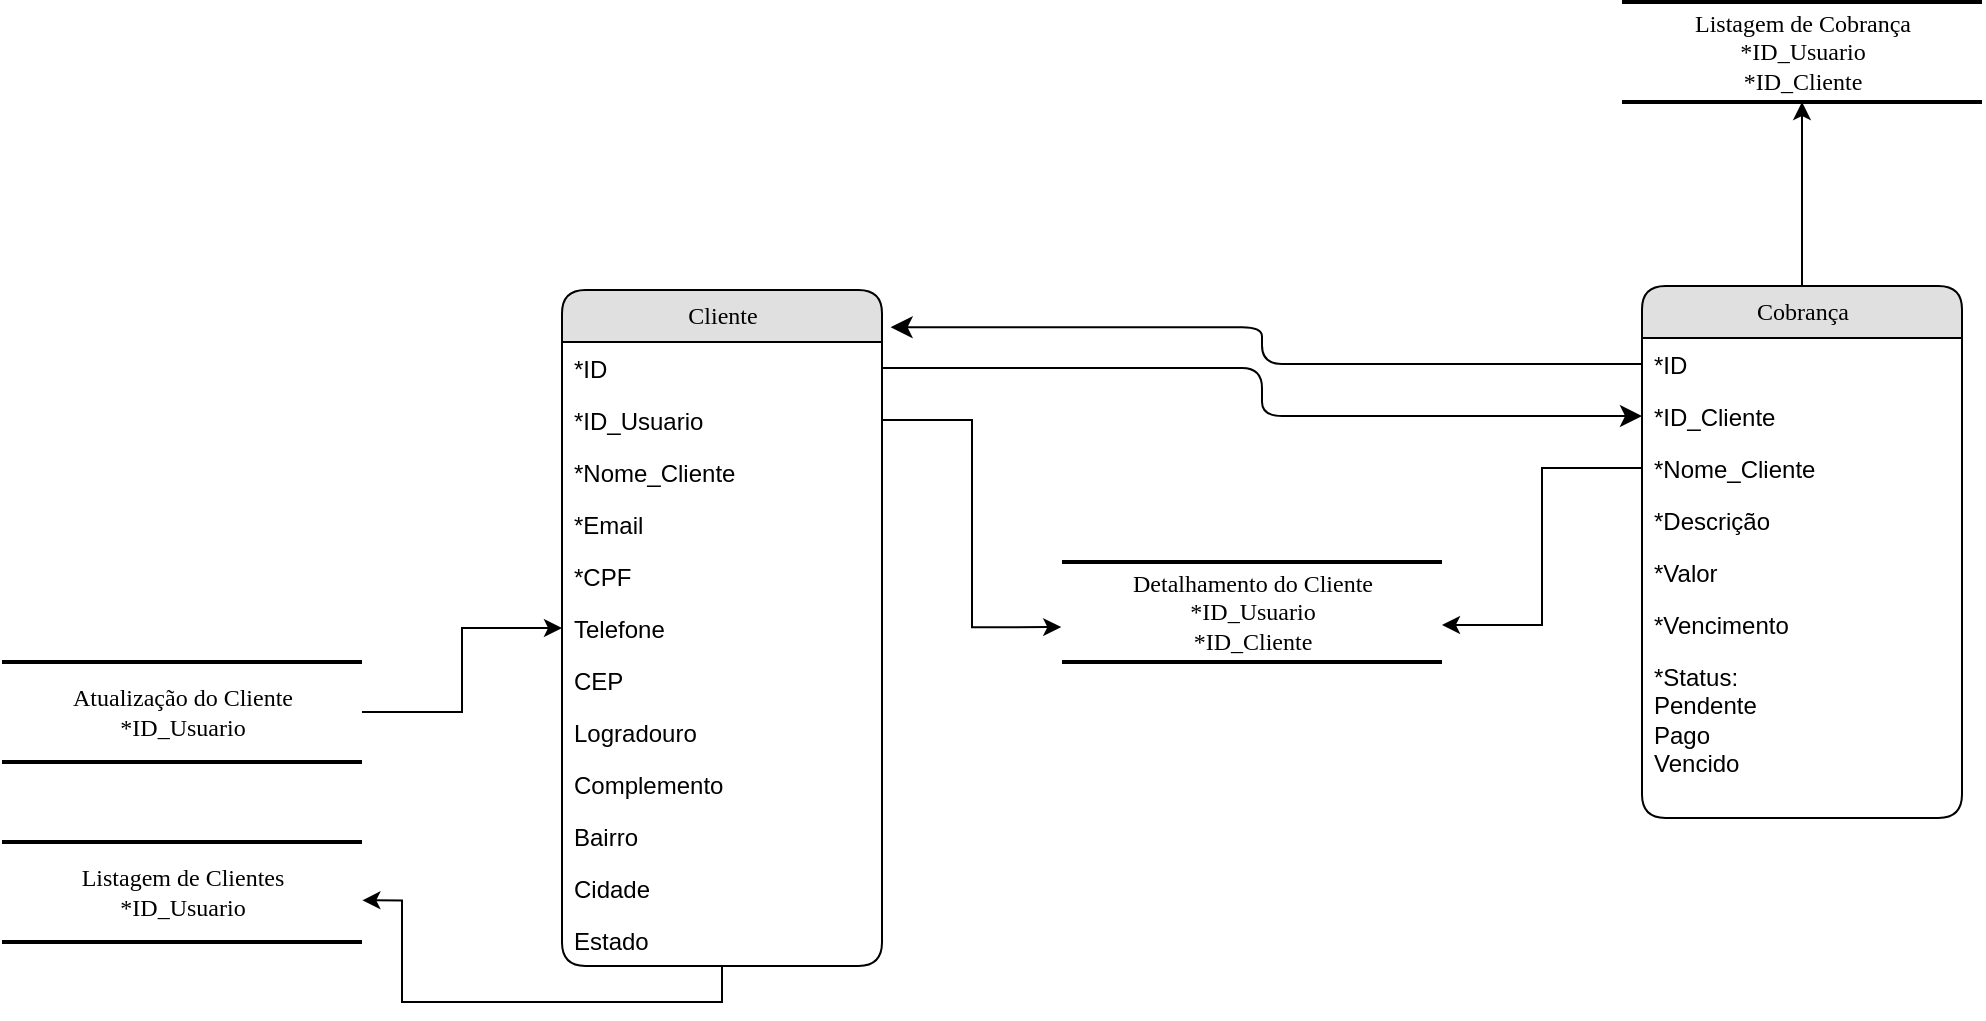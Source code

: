 <mxfile version="22.1.3" type="github">
  <diagram name="Page-1" id="b520641d-4fe3-3701-9064-5fc419738815">
    <mxGraphModel dx="1097" dy="607" grid="1" gridSize="10" guides="1" tooltips="1" connect="1" arrows="1" fold="1" page="1" pageScale="1" pageWidth="1100" pageHeight="850" background="none" math="0" shadow="0">
      <root>
        <mxCell id="0" />
        <mxCell id="1" parent="0" />
        <mxCell id="Zm4vIwyWhvjDK9uSqo7d-25" style="edgeStyle=orthogonalEdgeStyle;rounded=0;orthogonalLoop=1;jettySize=auto;html=1;exitX=0.5;exitY=1;exitDx=0;exitDy=0;entryX=1.001;entryY=0.583;entryDx=0;entryDy=0;entryPerimeter=0;" parent="1" source="21ea969265ad0168-6" target="Zm4vIwyWhvjDK9uSqo7d-17" edge="1">
          <mxGeometry relative="1" as="geometry">
            <mxPoint x="330" y="778" as="targetPoint" />
            <mxPoint x="390" y="590" as="sourcePoint" />
            <Array as="points">
              <mxPoint x="410" y="650" />
              <mxPoint x="250" y="650" />
              <mxPoint x="250" y="599" />
            </Array>
          </mxGeometry>
        </mxCell>
        <mxCell id="21ea969265ad0168-6" value="Cliente" style="swimlane;html=1;fontStyle=0;childLayout=stackLayout;horizontal=1;startSize=26;fillColor=#e0e0e0;horizontalStack=0;resizeParent=1;resizeLast=0;collapsible=1;marginBottom=0;swimlaneFillColor=#ffffff;align=center;rounded=1;shadow=0;comic=0;labelBackgroundColor=none;strokeWidth=1;fontFamily=Verdana;fontSize=12" parent="1" vertex="1">
          <mxGeometry x="330" y="294" width="160" height="338" as="geometry">
            <mxRectangle x="330" y="294" width="90" height="30" as="alternateBounds" />
          </mxGeometry>
        </mxCell>
        <mxCell id="21ea969265ad0168-8" value="*ID" style="text;html=1;strokeColor=none;fillColor=none;spacingLeft=4;spacingRight=4;whiteSpace=wrap;overflow=hidden;rotatable=0;points=[[0,0.5],[1,0.5]];portConstraint=eastwest;" parent="21ea969265ad0168-6" vertex="1">
          <mxGeometry y="26" width="160" height="26" as="geometry" />
        </mxCell>
        <mxCell id="21ea969265ad0168-9" value="*ID_Usuario" style="text;html=1;strokeColor=none;fillColor=none;spacingLeft=4;spacingRight=4;whiteSpace=wrap;overflow=hidden;rotatable=0;points=[[0,0.5],[1,0.5]];portConstraint=eastwest;" parent="21ea969265ad0168-6" vertex="1">
          <mxGeometry y="52" width="160" height="26" as="geometry" />
        </mxCell>
        <mxCell id="dYqnrLu6PczNR9kObSGK-1" value="*Nome_Cliente" style="text;html=1;strokeColor=none;fillColor=none;spacingLeft=4;spacingRight=4;whiteSpace=wrap;overflow=hidden;rotatable=0;points=[[0,0.5],[1,0.5]];portConstraint=eastwest;" vertex="1" parent="21ea969265ad0168-6">
          <mxGeometry y="78" width="160" height="26" as="geometry" />
        </mxCell>
        <mxCell id="dYqnrLu6PczNR9kObSGK-2" value="*Email" style="text;html=1;strokeColor=none;fillColor=none;spacingLeft=4;spacingRight=4;whiteSpace=wrap;overflow=hidden;rotatable=0;points=[[0,0.5],[1,0.5]];portConstraint=eastwest;" vertex="1" parent="21ea969265ad0168-6">
          <mxGeometry y="104" width="160" height="26" as="geometry" />
        </mxCell>
        <mxCell id="dYqnrLu6PczNR9kObSGK-3" value="*CPF" style="text;html=1;strokeColor=none;fillColor=none;spacingLeft=4;spacingRight=4;whiteSpace=wrap;overflow=hidden;rotatable=0;points=[[0,0.5],[1,0.5]];portConstraint=eastwest;" vertex="1" parent="21ea969265ad0168-6">
          <mxGeometry y="130" width="160" height="26" as="geometry" />
        </mxCell>
        <mxCell id="dYqnrLu6PczNR9kObSGK-4" value="Telefone" style="text;html=1;strokeColor=none;fillColor=none;spacingLeft=4;spacingRight=4;whiteSpace=wrap;overflow=hidden;rotatable=0;points=[[0,0.5],[1,0.5]];portConstraint=eastwest;" vertex="1" parent="21ea969265ad0168-6">
          <mxGeometry y="156" width="160" height="26" as="geometry" />
        </mxCell>
        <mxCell id="dYqnrLu6PczNR9kObSGK-5" value="CEP" style="text;html=1;strokeColor=none;fillColor=none;spacingLeft=4;spacingRight=4;whiteSpace=wrap;overflow=hidden;rotatable=0;points=[[0,0.5],[1,0.5]];portConstraint=eastwest;" vertex="1" parent="21ea969265ad0168-6">
          <mxGeometry y="182" width="160" height="26" as="geometry" />
        </mxCell>
        <mxCell id="dYqnrLu6PczNR9kObSGK-6" value="Logradouro" style="text;html=1;strokeColor=none;fillColor=none;spacingLeft=4;spacingRight=4;whiteSpace=wrap;overflow=hidden;rotatable=0;points=[[0,0.5],[1,0.5]];portConstraint=eastwest;" vertex="1" parent="21ea969265ad0168-6">
          <mxGeometry y="208" width="160" height="26" as="geometry" />
        </mxCell>
        <mxCell id="dYqnrLu6PczNR9kObSGK-9" value="Complemento" style="text;html=1;strokeColor=none;fillColor=none;spacingLeft=4;spacingRight=4;whiteSpace=wrap;overflow=hidden;rotatable=0;points=[[0,0.5],[1,0.5]];portConstraint=eastwest;" vertex="1" parent="21ea969265ad0168-6">
          <mxGeometry y="234" width="160" height="26" as="geometry" />
        </mxCell>
        <mxCell id="dYqnrLu6PczNR9kObSGK-10" value="Bairro" style="text;html=1;strokeColor=none;fillColor=none;spacingLeft=4;spacingRight=4;whiteSpace=wrap;overflow=hidden;rotatable=0;points=[[0,0.5],[1,0.5]];portConstraint=eastwest;" vertex="1" parent="21ea969265ad0168-6">
          <mxGeometry y="260" width="160" height="26" as="geometry" />
        </mxCell>
        <mxCell id="dYqnrLu6PczNR9kObSGK-8" value="Cidade" style="text;html=1;strokeColor=none;fillColor=none;spacingLeft=4;spacingRight=4;whiteSpace=wrap;overflow=hidden;rotatable=0;points=[[0,0.5],[1,0.5]];portConstraint=eastwest;" vertex="1" parent="21ea969265ad0168-6">
          <mxGeometry y="286" width="160" height="26" as="geometry" />
        </mxCell>
        <mxCell id="dYqnrLu6PczNR9kObSGK-7" value="Estado" style="text;html=1;strokeColor=none;fillColor=none;spacingLeft=4;spacingRight=4;whiteSpace=wrap;overflow=hidden;rotatable=0;points=[[0,0.5],[1,0.5]];portConstraint=eastwest;" vertex="1" parent="21ea969265ad0168-6">
          <mxGeometry y="312" width="160" height="26" as="geometry" />
        </mxCell>
        <mxCell id="Zm4vIwyWhvjDK9uSqo7d-21" value="" style="edgeStyle=orthogonalEdgeStyle;rounded=0;orthogonalLoop=1;jettySize=auto;html=1;" parent="1" source="21ea969265ad0168-10" target="Zm4vIwyWhvjDK9uSqo7d-20" edge="1">
          <mxGeometry relative="1" as="geometry" />
        </mxCell>
        <mxCell id="21ea969265ad0168-10" value="Cobrança" style="swimlane;html=1;fontStyle=0;childLayout=stackLayout;horizontal=1;startSize=26;fillColor=#e0e0e0;horizontalStack=0;resizeParent=1;resizeLast=0;collapsible=1;marginBottom=0;swimlaneFillColor=#ffffff;align=center;rounded=1;shadow=0;comic=0;labelBackgroundColor=none;strokeWidth=1;fontFamily=Verdana;fontSize=12" parent="1" vertex="1">
          <mxGeometry x="870" y="292" width="160" height="266" as="geometry" />
        </mxCell>
        <mxCell id="21ea969265ad0168-11" value="*ID" style="text;html=1;strokeColor=none;fillColor=none;spacingLeft=4;spacingRight=4;whiteSpace=wrap;overflow=hidden;rotatable=0;points=[[0,0.5],[1,0.5]];portConstraint=eastwest;" parent="21ea969265ad0168-10" vertex="1">
          <mxGeometry y="26" width="160" height="26" as="geometry" />
        </mxCell>
        <mxCell id="21ea969265ad0168-12" value="*ID_Cliente" style="text;html=1;strokeColor=none;fillColor=none;spacingLeft=4;spacingRight=4;whiteSpace=wrap;overflow=hidden;rotatable=0;points=[[0,0.5],[1,0.5]];portConstraint=eastwest;" parent="21ea969265ad0168-10" vertex="1">
          <mxGeometry y="52" width="160" height="26" as="geometry" />
        </mxCell>
        <mxCell id="21ea969265ad0168-52" value="*Nome_Cliente" style="text;html=1;strokeColor=none;fillColor=none;spacingLeft=4;spacingRight=4;whiteSpace=wrap;overflow=hidden;rotatable=0;points=[[0,0.5],[1,0.5]];portConstraint=eastwest;" parent="21ea969265ad0168-10" vertex="1">
          <mxGeometry y="78" width="160" height="26" as="geometry" />
        </mxCell>
        <mxCell id="21ea969265ad0168-13" value="*Descrição" style="text;html=1;strokeColor=none;fillColor=none;spacingLeft=4;spacingRight=4;whiteSpace=wrap;overflow=hidden;rotatable=0;points=[[0,0.5],[1,0.5]];portConstraint=eastwest;" parent="21ea969265ad0168-10" vertex="1">
          <mxGeometry y="104" width="160" height="26" as="geometry" />
        </mxCell>
        <mxCell id="Zm4vIwyWhvjDK9uSqo7d-1" value="*Valor" style="text;html=1;strokeColor=none;fillColor=none;spacingLeft=4;spacingRight=4;whiteSpace=wrap;overflow=hidden;rotatable=0;points=[[0,0.5],[1,0.5]];portConstraint=eastwest;" parent="21ea969265ad0168-10" vertex="1">
          <mxGeometry y="130" width="160" height="26" as="geometry" />
        </mxCell>
        <mxCell id="Zm4vIwyWhvjDK9uSqo7d-2" value="*Vencimento" style="text;html=1;strokeColor=none;fillColor=none;spacingLeft=4;spacingRight=4;whiteSpace=wrap;overflow=hidden;rotatable=0;points=[[0,0.5],[1,0.5]];portConstraint=eastwest;" parent="21ea969265ad0168-10" vertex="1">
          <mxGeometry y="156" width="160" height="26" as="geometry" />
        </mxCell>
        <mxCell id="Zm4vIwyWhvjDK9uSqo7d-3" value="*Status:&lt;br&gt;&lt;span style=&quot;background-color: initial;&quot;&gt;Pendente&amp;nbsp;&lt;br&gt;&lt;/span&gt;&lt;span style=&quot;background-color: initial;&quot;&gt;Pago&amp;nbsp;&lt;br&gt;&lt;/span&gt;&lt;span style=&quot;background-color: initial;&quot;&gt;Vencido&lt;/span&gt;&lt;span style=&quot;background-color: initial;&quot;&gt;&lt;br&gt;&lt;/span&gt;" style="text;html=1;strokeColor=none;fillColor=none;spacingLeft=4;spacingRight=4;whiteSpace=wrap;overflow=hidden;rotatable=0;points=[[0,0.5],[1,0.5]];portConstraint=eastwest;" parent="21ea969265ad0168-10" vertex="1">
          <mxGeometry y="182" width="160" height="68" as="geometry" />
        </mxCell>
        <mxCell id="21ea969265ad0168-39" style="edgeStyle=orthogonalEdgeStyle;html=1;entryX=0;entryY=0.5;labelBackgroundColor=none;startFill=0;startSize=8;endFill=1;endSize=8;fontFamily=Verdana;fontSize=12;exitX=1;exitY=0.5;" parent="1" source="21ea969265ad0168-8" target="21ea969265ad0168-12" edge="1">
          <mxGeometry relative="1" as="geometry">
            <Array as="points" />
          </mxGeometry>
        </mxCell>
        <mxCell id="21ea969265ad0168-40" style="edgeStyle=orthogonalEdgeStyle;html=1;exitX=0;exitY=0.5;entryX=1.027;entryY=0.055;labelBackgroundColor=none;startFill=0;startSize=8;endFill=1;endSize=8;fontFamily=Verdana;fontSize=12;entryDx=0;entryDy=0;entryPerimeter=0;" parent="1" source="21ea969265ad0168-11" target="21ea969265ad0168-6" edge="1">
          <mxGeometry relative="1" as="geometry" />
        </mxCell>
        <mxCell id="Zm4vIwyWhvjDK9uSqo7d-6" value="Atualização do Cliente&lt;br&gt;*ID_Usuario" style="html=1;rounded=0;shadow=0;comic=0;labelBackgroundColor=none;strokeWidth=2;fontFamily=Verdana;fontSize=12;align=center;shape=mxgraph.ios7ui.horLines;" parent="1" vertex="1">
          <mxGeometry x="50" y="480" width="180" height="50" as="geometry" />
        </mxCell>
        <mxCell id="Zm4vIwyWhvjDK9uSqo7d-7" style="edgeStyle=orthogonalEdgeStyle;rounded=0;orthogonalLoop=1;jettySize=auto;html=1;entryX=0;entryY=0.5;entryDx=0;entryDy=0;" parent="1" source="Zm4vIwyWhvjDK9uSqo7d-6" target="21ea969265ad0168-6" edge="1">
          <mxGeometry relative="1" as="geometry">
            <mxPoint x="120.0" y="87" as="targetPoint" />
          </mxGeometry>
        </mxCell>
        <mxCell id="Zm4vIwyWhvjDK9uSqo7d-8" value="Detalhamento do Cliente&lt;br&gt;*ID_Usuario&lt;br&gt;*ID_Cliente" style="html=1;rounded=0;shadow=0;comic=0;labelBackgroundColor=none;strokeWidth=2;fontFamily=Verdana;fontSize=12;align=center;shape=mxgraph.ios7ui.horLines;" parent="1" vertex="1">
          <mxGeometry x="580" y="430" width="190" height="50" as="geometry" />
        </mxCell>
        <mxCell id="Zm4vIwyWhvjDK9uSqo7d-13" style="edgeStyle=orthogonalEdgeStyle;rounded=0;orthogonalLoop=1;jettySize=auto;html=1;entryX=-0.002;entryY=0.651;entryDx=0;entryDy=0;entryPerimeter=0;" parent="1" source="21ea969265ad0168-9" target="Zm4vIwyWhvjDK9uSqo7d-8" edge="1">
          <mxGeometry relative="1" as="geometry" />
        </mxCell>
        <mxCell id="Zm4vIwyWhvjDK9uSqo7d-16" style="edgeStyle=orthogonalEdgeStyle;rounded=0;orthogonalLoop=1;jettySize=auto;html=1;exitX=0;exitY=0.5;exitDx=0;exitDy=0;entryX=1;entryY=0.629;entryDx=0;entryDy=0;entryPerimeter=0;" parent="1" source="21ea969265ad0168-52" target="Zm4vIwyWhvjDK9uSqo7d-8" edge="1">
          <mxGeometry relative="1" as="geometry" />
        </mxCell>
        <mxCell id="Zm4vIwyWhvjDK9uSqo7d-17" value="Listagem de Clientes&lt;br&gt;*ID_Usuario" style="html=1;rounded=0;shadow=0;comic=0;labelBackgroundColor=none;strokeWidth=2;fontFamily=Verdana;fontSize=12;align=center;shape=mxgraph.ios7ui.horLines;" parent="1" vertex="1">
          <mxGeometry x="50" y="570" width="180" height="50" as="geometry" />
        </mxCell>
        <mxCell id="Zm4vIwyWhvjDK9uSqo7d-20" value="Listagem de Cobrança&lt;br&gt;*ID_Usuario&lt;br&gt;*ID_Cliente" style="html=1;rounded=0;shadow=0;comic=0;labelBackgroundColor=none;strokeWidth=2;fontFamily=Verdana;fontSize=12;align=center;shape=mxgraph.ios7ui.horLines;" parent="1" vertex="1">
          <mxGeometry x="860" y="150" width="180" height="50" as="geometry" />
        </mxCell>
      </root>
    </mxGraphModel>
  </diagram>
</mxfile>
